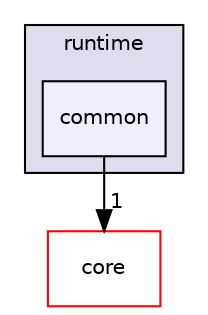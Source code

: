 digraph "arm_compute/runtime/common" {
  compound=true
  node [ fontsize="10", fontname="Helvetica"];
  edge [ labelfontsize="10", labelfontname="Helvetica"];
  subgraph clusterdir_8bc26130589aa16388b5a02f17abf2c2 {
    graph [ bgcolor="#ddddee", pencolor="black", label="runtime" fontname="Helvetica", fontsize="10", URL="dir_8bc26130589aa16388b5a02f17abf2c2.xhtml"]
  dir_b9621ae687ab229876c54f8c2df20e15 [shape=box, label="common", style="filled", fillcolor="#eeeeff", pencolor="black", URL="dir_b9621ae687ab229876c54f8c2df20e15.xhtml"];
  }
  dir_1fb090f0c6070330bfaccc4236d3ca0d [shape=box label="core" fillcolor="white" style="filled" color="red" URL="dir_1fb090f0c6070330bfaccc4236d3ca0d.xhtml"];
  dir_b9621ae687ab229876c54f8c2df20e15->dir_1fb090f0c6070330bfaccc4236d3ca0d [headlabel="1", labeldistance=1.5 headhref="dir_000071_000001.xhtml"];
}
